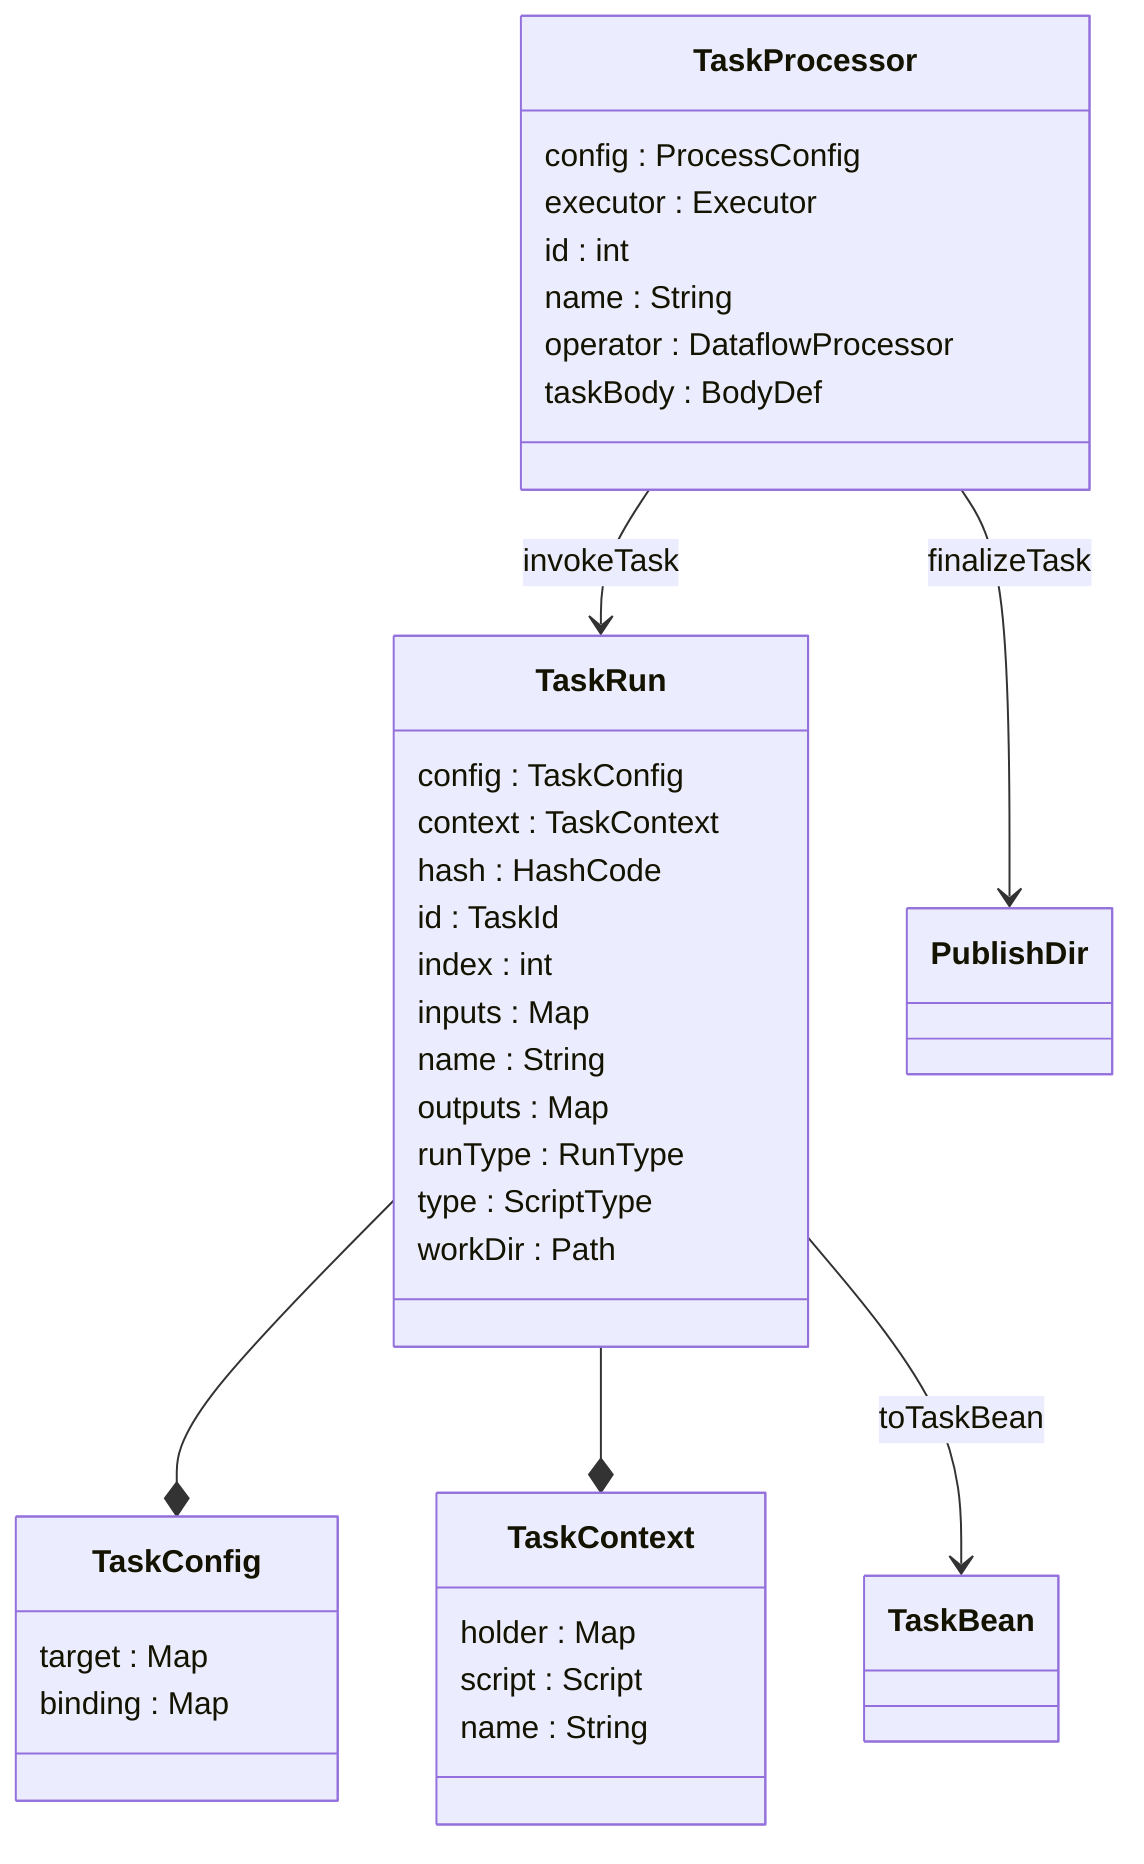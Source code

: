 classDiagram
    %%
    %% nextflow.processor
    %%
    %% ProcessDef --> TaskProcessor : run

    class TaskProcessor {
        config : ProcessConfig
        executor : Executor
        id : int
        name : String
        operator : DataflowProcessor
        taskBody : BodyDef
    }
    TaskProcessor --> TaskRun : invokeTask
    TaskProcessor --> PublishDir : finalizeTask

    class TaskRun {
        config : TaskConfig
        context : TaskContext
        hash : HashCode
        id : TaskId
        index : int
        inputs : Map
        name : String
        outputs : Map
        runType : RunType
        type : ScriptType
        workDir : Path
    }
    TaskRun --* TaskConfig
    TaskRun --* TaskContext
    TaskRun --> TaskBean : toTaskBean

    class TaskConfig {
        target : Map
        binding : Map
    }

    class TaskContext {
        holder : Map
        script : Script
        name : String
    }